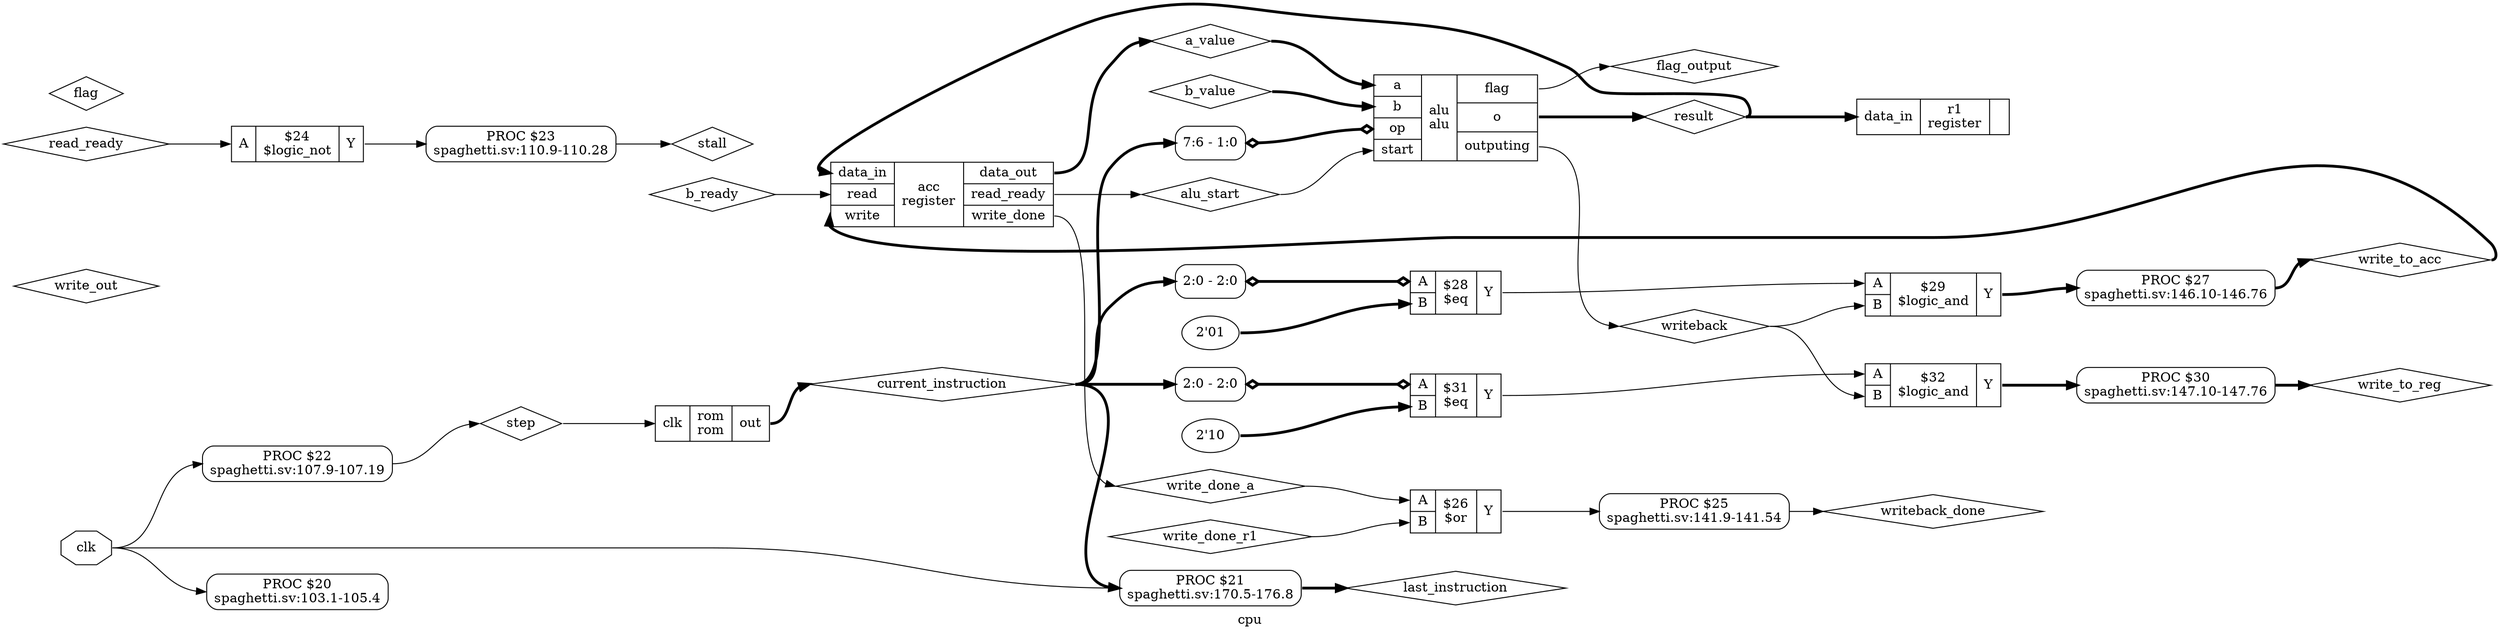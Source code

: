 digraph "cpu" {
label="cpu";
rankdir="LR";
remincross=true;
n13 [ shape=diamond, label="b_ready", color="black", fontcolor="black" ];
n14 [ shape=diamond, label="current_instruction", color="black", fontcolor="black" ];
n15 [ shape=diamond, label="last_instruction", color="black", fontcolor="black" ];
n16 [ shape=diamond, label="write_out", color="black", fontcolor="black" ];
n17 [ shape=diamond, label="alu_start", color="black", fontcolor="black" ];
n18 [ shape=diamond, label="write_to_reg", color="black", fontcolor="black" ];
n19 [ shape=diamond, label="write_to_acc", color="black", fontcolor="black" ];
n20 [ shape=diamond, label="write_done_r1", color="black", fontcolor="black" ];
n21 [ shape=diamond, label="write_done_a", color="black", fontcolor="black" ];
n22 [ shape=diamond, label="writeback_done", color="black", fontcolor="black" ];
n23 [ shape=diamond, label="writeback", color="black", fontcolor="black" ];
n24 [ shape=diamond, label="flag_output", color="black", fontcolor="black" ];
n25 [ shape=diamond, label="result", color="black", fontcolor="black" ];
n26 [ shape=diamond, label="b_value", color="black", fontcolor="black" ];
n27 [ shape=diamond, label="a_value", color="black", fontcolor="black" ];
n28 [ shape=diamond, label="stall", color="black", fontcolor="black" ];
n29 [ shape=diamond, label="read_ready", color="black", fontcolor="black" ];
n30 [ shape=diamond, label="step", color="black", fontcolor="black" ];
n31 [ shape=diamond, label="flag", color="black", fontcolor="black" ];
n32 [ shape=octagon, label="clk", color="black", fontcolor="black" ];
c36 [ shape=record, label="{{<p33> A|<p34> B}|$32\n$logic_and|{<p35> Y}}" ];
v0 [ label="2'10" ];
c37 [ shape=record, label="{{<p33> A|<p34> B}|$31\n$eq|{<p35> Y}}" ];
x1 [ shape=record, style=rounded, label="<s0> 2:0 - 2:0 " ];
x1:e -> c37:p33:w [arrowhead=odiamond, arrowtail=odiamond, dir=both, color="black", style="setlinewidth(3)", label=""];
c38 [ shape=record, label="{{<p33> A|<p34> B}|$29\n$logic_and|{<p35> Y}}" ];
v2 [ label="2'01" ];
c39 [ shape=record, label="{{<p33> A|<p34> B}|$28\n$eq|{<p35> Y}}" ];
x3 [ shape=record, style=rounded, label="<s0> 2:0 - 2:0 " ];
x3:e -> c39:p33:w [arrowhead=odiamond, arrowtail=odiamond, dir=both, color="black", style="setlinewidth(3)", label=""];
c40 [ shape=record, label="{{<p33> A|<p34> B}|$26\n$or|{<p35> Y}}" ];
c41 [ shape=record, label="{{<p33> A}|$24\n$logic_not|{<p35> Y}}" ];
c43 [ shape=record, label="{{<p32> clk}|rom\nrom|{<p42> out}}" ];
c50 [ shape=record, label="{{<p44> a|<p45> b|<p46> op|<p47> start}|alu\nalu|{<p31> flag|<p48> o|<p49> outputing}}" ];
x4 [ shape=record, style=rounded, label="<s0> 7:6 - 1:0 " ];
x4:e -> c50:p46:w [arrowhead=odiamond, arrowtail=odiamond, dir=both, color="black", style="setlinewidth(3)", label=""];
c52 [ shape=record, label="{{<p51> data_in}|r1\nregister|{}}" ];
c57 [ shape=record, label="{{<p51> data_in|<p53> read|<p54> write}|acc\nregister|{<p55> data_out|<p29> read_ready|<p56> write_done}}" ];
p5 [shape=box, style=rounded, label="PROC $30\nspaghetti.sv:147.10-147.76"];
p6 [shape=box, style=rounded, label="PROC $27\nspaghetti.sv:146.10-146.76"];
p7 [shape=box, style=rounded, label="PROC $25\nspaghetti.sv:141.9-141.54"];
p8 [shape=box, style=rounded, label="PROC $23\nspaghetti.sv:110.9-110.28"];
p9 [shape=box, style=rounded, label="PROC $22\nspaghetti.sv:107.9-107.19"];
p10 [shape=box, style=rounded, label="PROC $21\nspaghetti.sv:170.5-176.8"];
p11 [shape=box, style=rounded, label="PROC $20\nspaghetti.sv:103.1-105.4"];
c36:p35:e -> p5:w [color="black", style="setlinewidth(3)", label=""];
n13:e -> c57:p53:w [color="black", label=""];
c43:p42:e -> n14:w [color="black", style="setlinewidth(3)", label=""];
n14:e -> p10:w [color="black", style="setlinewidth(3)", label=""];
n14:e -> x1:s0:w [color="black", style="setlinewidth(3)", label=""];
n14:e -> x3:s0:w [color="black", style="setlinewidth(3)", label=""];
n14:e -> x4:s0:w [color="black", style="setlinewidth(3)", label=""];
p10:e -> n15:w [color="black", style="setlinewidth(3)", label=""];
c57:p29:e -> n17:w [color="black", label=""];
n17:e -> c50:p47:w [color="black", label=""];
p5:e -> n18:w [color="black", style="setlinewidth(3)", label=""];
p6:e -> n19:w [color="black", style="setlinewidth(3)", label=""];
n19:e -> c57:p54:w [color="black", style="setlinewidth(3)", label=""];
c37:p35:e -> c36:p33:w [color="black", label=""];
n20:e -> c40:p34:w [color="black", label=""];
c57:p56:e -> n21:w [color="black", label=""];
n21:e -> c40:p33:w [color="black", label=""];
p7:e -> n22:w [color="black", label=""];
c50:p49:e -> n23:w [color="black", label=""];
n23:e -> c36:p34:w [color="black", label=""];
n23:e -> c38:p34:w [color="black", label=""];
c50:p31:e -> n24:w [color="black", label=""];
c50:p48:e -> n25:w [color="black", style="setlinewidth(3)", label=""];
n25:e -> c52:p51:w [color="black", style="setlinewidth(3)", label=""];
n25:e -> c57:p51:w [color="black", style="setlinewidth(3)", label=""];
n26:e -> c50:p45:w [color="black", style="setlinewidth(3)", label=""];
c57:p55:e -> n27:w [color="black", style="setlinewidth(3)", label=""];
n27:e -> c50:p44:w [color="black", style="setlinewidth(3)", label=""];
p8:e -> n28:w [color="black", label=""];
n29:e -> c41:p33:w [color="black", label=""];
p9:e -> n30:w [color="black", label=""];
n30:e -> c43:p32:w [color="black", label=""];
n32:e -> p10:w [color="black", label=""];
n32:e -> p11:w [color="black", label=""];
n32:e -> p9:w [color="black", label=""];
c38:p35:e -> p6:w [color="black", style="setlinewidth(3)", label=""];
c39:p35:e -> c38:p33:w [color="black", label=""];
c40:p35:e -> p7:w [color="black", label=""];
c41:p35:e -> p8:w [color="black", label=""];
v0:e -> c37:p34:w [color="black", style="setlinewidth(3)", label=""];
v2:e -> c39:p34:w [color="black", style="setlinewidth(3)", label=""];
}
digraph "alu" {
label="alu";
rankdir="LR";
remincross=true;
n1 [ shape=diamond, label="finished", color="black", fontcolor="black" ];
n15 [ shape=octagon, label="outputing", color="black", fontcolor="black" ];
n16 [ shape=octagon, label="flag", color="black", fontcolor="black" ];
n17 [ shape=octagon, label="o", color="black", fontcolor="black" ];
n18 [ shape=octagon, label="op", color="black", fontcolor="black" ];
n19 [ shape=octagon, label="b", color="black", fontcolor="black" ];
n20 [ shape=octagon, label="a", color="black", fontcolor="black" ];
n21 [ shape=octagon, label="start", color="black", fontcolor="black" ];
c26 [ shape=record, label="{{<p22> A|<p23> B|<p24> S}|$19\n$mux|{<p25> Y}}" ];
c27 [ shape=record, label="{{<p22> A|<p23> B|<p24> S}|$18\n$mux|{<p25> Y}}" ];
c28 [ shape=record, label="{{<p22> A|<p23> B|<p24> S}|$17\n$mux|{<p25> Y}}" ];
x0 [ shape=record, style=rounded, label="0 -&gt; 31:9 |<s1> 0:0 - 8:8 |<s0> 7:0 - 7:0 " ];
x0:e -> c28:p23:w [arrowhead=odiamond, arrowtail=odiamond, dir=both, color="black", style="setlinewidth(3)", label=""];
v2 [ label="0" ];
c29 [ shape=record, label="{{<p22> A|<p23> B|<p24> S}|$16\n$mux|{<p25> Y}}" ];
x1 [ shape=record, style=rounded, label="0 -&gt; 31:9 |<s1> 0:0 - 8:8 |<s0> 7:0 - 7:0 " ];
x1:e -> c29:p23:w [arrowhead=odiamond, arrowtail=odiamond, dir=both, color="black", style="setlinewidth(3)", label=""];
v3 [ label="0" ];
c30 [ shape=record, label="{{<p22> A|<p23> B}|$15\n$ne|{<p25> Y}}" ];
v4 [ label="2'11" ];
c31 [ shape=record, label="{{<p22> A|<p23> B}|$14\n$eq|{<p25> Y}}" ];
c32 [ shape=record, label="{{<p22> A|<p23> B}|$13\n$eq|{<p25> Y}}" ];
c33 [ shape=record, label="{{<p22> A|<p23> B}|$12\n$xor|{<p25> Y}}" ];
v5 [ label="2'10" ];
c34 [ shape=record, label="{{<p22> A|<p23> B}|$11\n$eq|{<p25> Y}}" ];
c35 [ shape=record, label="{{<p22> A|<p23> B}|$10\n$sub|{<p25> Y}}" ];
v6 [ label="2'01" ];
c36 [ shape=record, label="{{<p22> A|<p23> B}|$9\n$eq|{<p25> Y}}" ];
c37 [ shape=record, label="{{<p22> A|<p23> B}|$8\n$add|{<p25> Y}}" ];
v7 [ label="2'00" ];
c38 [ shape=record, label="{{<p22> A|<p23> B}|$7\n$eq|{<p25> Y}}" ];
x8 [ shape=record, style=rounded, label="<s0> 8:0 - 8:0 " ];
x9 [ shape=record, style=rounded, label="<s1> 8:8 - 0:0 |<s0> 7:0 - 7:0 " ];
x8:e -> x9:w [arrowhead=odiamond, arrowtail=odiamond, dir=both, color="black", style="setlinewidth(3)", label=""];
x10 [shape=box, style=rounded, label="BUF"];
x10:e:e -> n1:w [color="black", label=""];
c34:p25:e -> c28:p24:w [color="black", label=""];
c35:p25:e -> c27:p23:w [color="black", style="setlinewidth(3)", label=""];
c36:p25:e -> c27:p24:w [color="black", label=""];
c37:p25:e -> c26:p23:w [color="black", style="setlinewidth(3)", label=""];
c38:p25:e -> c26:p24:w [color="black", label=""];
x9:s1:e -> n16:w [color="black", label=""];
x9:s0:e -> n17:w [color="black", style="setlinewidth(3)", label=""];
n18:e -> c31:p22:w [color="black", style="setlinewidth(3)", label=""];
n18:e -> c34:p22:w [color="black", style="setlinewidth(3)", label=""];
n18:e -> c36:p22:w [color="black", style="setlinewidth(3)", label=""];
n18:e -> c38:p22:w [color="black", style="setlinewidth(3)", label=""];
n19:e -> c30:p22:w [color="black", style="setlinewidth(3)", label=""];
n19:e -> c32:p23:w [color="black", style="setlinewidth(3)", label=""];
n19:e -> c33:p23:w [color="black", style="setlinewidth(3)", label=""];
n19:e -> c35:p23:w [color="black", style="setlinewidth(3)", label=""];
n19:e -> c37:p23:w [color="black", style="setlinewidth(3)", label=""];
n19:e -> x1:s0:w [color="black", style="setlinewidth(3)", label=""];
c26:p25:e -> x8:s0:w [color="black", style="setlinewidth(3)", label=""];
n20:e -> c32:p22:w [color="black", style="setlinewidth(3)", label=""];
n20:e -> c33:p22:w [color="black", style="setlinewidth(3)", label=""];
n20:e -> c35:p22:w [color="black", style="setlinewidth(3)", label=""];
n20:e -> c37:p22:w [color="black", style="setlinewidth(3)", label=""];
n21:e -> x10:w:w [color="black", label=""];
c27:p25:e -> c26:p22:w [color="black", style="setlinewidth(3)", label=""];
c28:p25:e -> c27:p22:w [color="black", style="setlinewidth(3)", label=""];
c29:p25:e -> c28:p22:w [color="black", style="setlinewidth(3)", label=""];
c30:p25:e -> x1:s1:w [color="black", label=""];
c31:p25:e -> c29:p24:w [color="black", label=""];
c32:p25:e -> x0:s1:w [color="black", label=""];
c33:p25:e -> x0:s0:w [color="black", style="setlinewidth(3)", label=""];
v2:e -> c29:p22:w [color="black", style="setlinewidth(3)", label=""];
v3:e -> c30:p23:w [color="black", style="setlinewidth(3)", label=""];
v4:e -> c31:p23:w [color="black", style="setlinewidth(3)", label=""];
v5:e -> c34:p23:w [color="black", style="setlinewidth(3)", label=""];
v6:e -> c36:p23:w [color="black", style="setlinewidth(3)", label=""];
v7:e -> c38:p23:w [color="black", style="setlinewidth(3)", label=""];
}
digraph "port" {
label="port";
rankdir="LR";
remincross=true;
n1 [ shape=octagon, label="b_data_out", color="black", fontcolor="black" ];
n2 [ shape=octagon, label="a_data_out", color="black", fontcolor="black" ];
n3 [ shape=octagon, label="write_finish", color="black", fontcolor="black" ];
n4 [ shape=octagon, label="read_start", color="black", fontcolor="black" ];
n5 [ shape=octagon, label="b_read", color="black", fontcolor="black" ];
n6 [ shape=octagon, label="b_write", color="black", fontcolor="black" ];
n7 [ shape=octagon, label="a_read", color="black", fontcolor="black" ];
n8 [ shape=octagon, label="a_write", color="black", fontcolor="black" ];
n9 [ shape=octagon, label="b_data_in", color="black", fontcolor="black" ];
n10 [ shape=octagon, label="a_data_in", color="black", fontcolor="black" ];
n11 [ shape=octagon, label="clk", color="black", fontcolor="black" ];
x0 [shape=box, style=rounded, label="BUF"];
x1 [shape=box, style=rounded, label="BUF"];
x1:e:e -> n1:w [color="black", style="setlinewidth(3)", label=""];
n10:e -> x0:w:w [color="black", style="setlinewidth(3)", label=""];
x0:e:e -> n2:w [color="black", style="setlinewidth(3)", label=""];
n9:e -> x1:w:w [color="black", style="setlinewidth(3)", label=""];
}
digraph "register" {
label="register";
rankdir="LR";
remincross=true;
n4 [ shape=diamond, label="data", color="black", fontcolor="black" ];
n5 [ shape=octagon, label="data_out", color="black", fontcolor="black" ];
n6 [ shape=octagon, label="write_done", color="black", fontcolor="black" ];
n7 [ shape=octagon, label="read_ready", color="black", fontcolor="black" ];
n8 [ shape=octagon, label="read", color="black", fontcolor="black" ];
n9 [ shape=octagon, label="write", color="black", fontcolor="black" ];
n10 [ shape=octagon, label="data_in", color="black", fontcolor="black" ];
v0 [ label="0" ];
c15 [ shape=record, label="{{<p11> A|<p12> B|<p13> S}|$5\n$mux|{<p14> Y}}" ];
c16 [ shape=record, label="{{<p11> A}|$4\n$pos|{<p14> Y}}" ];
p1 [shape=box, style=rounded, label="PROC $6\nspaghetti.sv:52.5-54.8"];
x2 [ shape=record, style=rounded, label="<s0> 7:0 - 7:0 " ];
x3 [shape=box, style=rounded, label="BUF"];
x4 [shape=box, style=rounded, label="BUF"];
n10:e -> p1:w [color="black", style="setlinewidth(3)", label=""];
c15:p14:e -> x2:s0:w [color="black", style="setlinewidth(3)", label=""];
c16:p14:e -> c15:p12:w [color="black", style="setlinewidth(3)", label=""];
p1:e -> n4:w [color="black", style="setlinewidth(3)", label=""];
x2:e -> n5:w [color="black", style="setlinewidth(3)", label=""];
n5:e -> c16:p11:w [color="black", style="setlinewidth(3)", label=""];
x4:e:e -> n6:w [color="black", label=""];
x3:e:e -> n7:w [color="black", label=""];
n8:e -> c15:p13:w [color="black", label=""];
n8:e -> x3:w:w [color="black", label=""];
n9:e -> p1:w [color="black", label=""];
n9:e -> x4:w:w [color="black", label=""];
v0:e -> c15:p11:w [color="black", style="setlinewidth(3)", label=""];
}
digraph "rom" {
label="rom";
rankdir="LR";
remincross=true;
n4 [ shape=diamond, label="counter", color="black", fontcolor="black" ];
n5 [ shape=diamond, label="rom", color="black", fontcolor="black" ];
n6 [ shape=octagon, label="out", color="black", fontcolor="black" ];
n7 [ shape=octagon, label="clk", color="black", fontcolor="black" ];
c11 [ shape=record, label="{{<p8> A|<p9> B}|$3\n$shiftx|{<p10> Y}}" ];
v0 [ label="1" ];
c12 [ shape=record, label="{{<p8> A|<p9> B}|$2\n$add|{<p10> Y}}" ];
x2 [ shape=record, style=rounded, label="<s0> 2:0 - 2:0 " ];
p1 [shape=box, style=rounded, label="PROC $1\nspaghetti.sv:34.5-36.8"];
x3 [ shape=record, style=rounded, label="0 -&gt; 10:1 |<s0> 0:0 - 0:0 " ];
c11:p10:e -> x3:s0:w [color="black", label=""];
c12:p10:e -> x2:s0:w [color="black", style="setlinewidth(3)", label=""];
p1:e -> n4:w [color="black", style="setlinewidth(3)", label=""];
n4:e -> c11:p9:w [color="black", style="setlinewidth(3)", label=""];
n4:e -> c12:p8:w [color="black", style="setlinewidth(3)", label=""];
n5:e -> c11:p8:w [color="black", style="setlinewidth(3)", label=""];
x3:e -> n6:w [color="black", style="setlinewidth(3)", label=""];
n7:e -> p1:w [color="black", label=""];
v0:e -> c12:p9:w [color="black", style="setlinewidth(3)", label=""];
x2:e -> p1:w [color="black", style="setlinewidth(3)", label=""];
}
